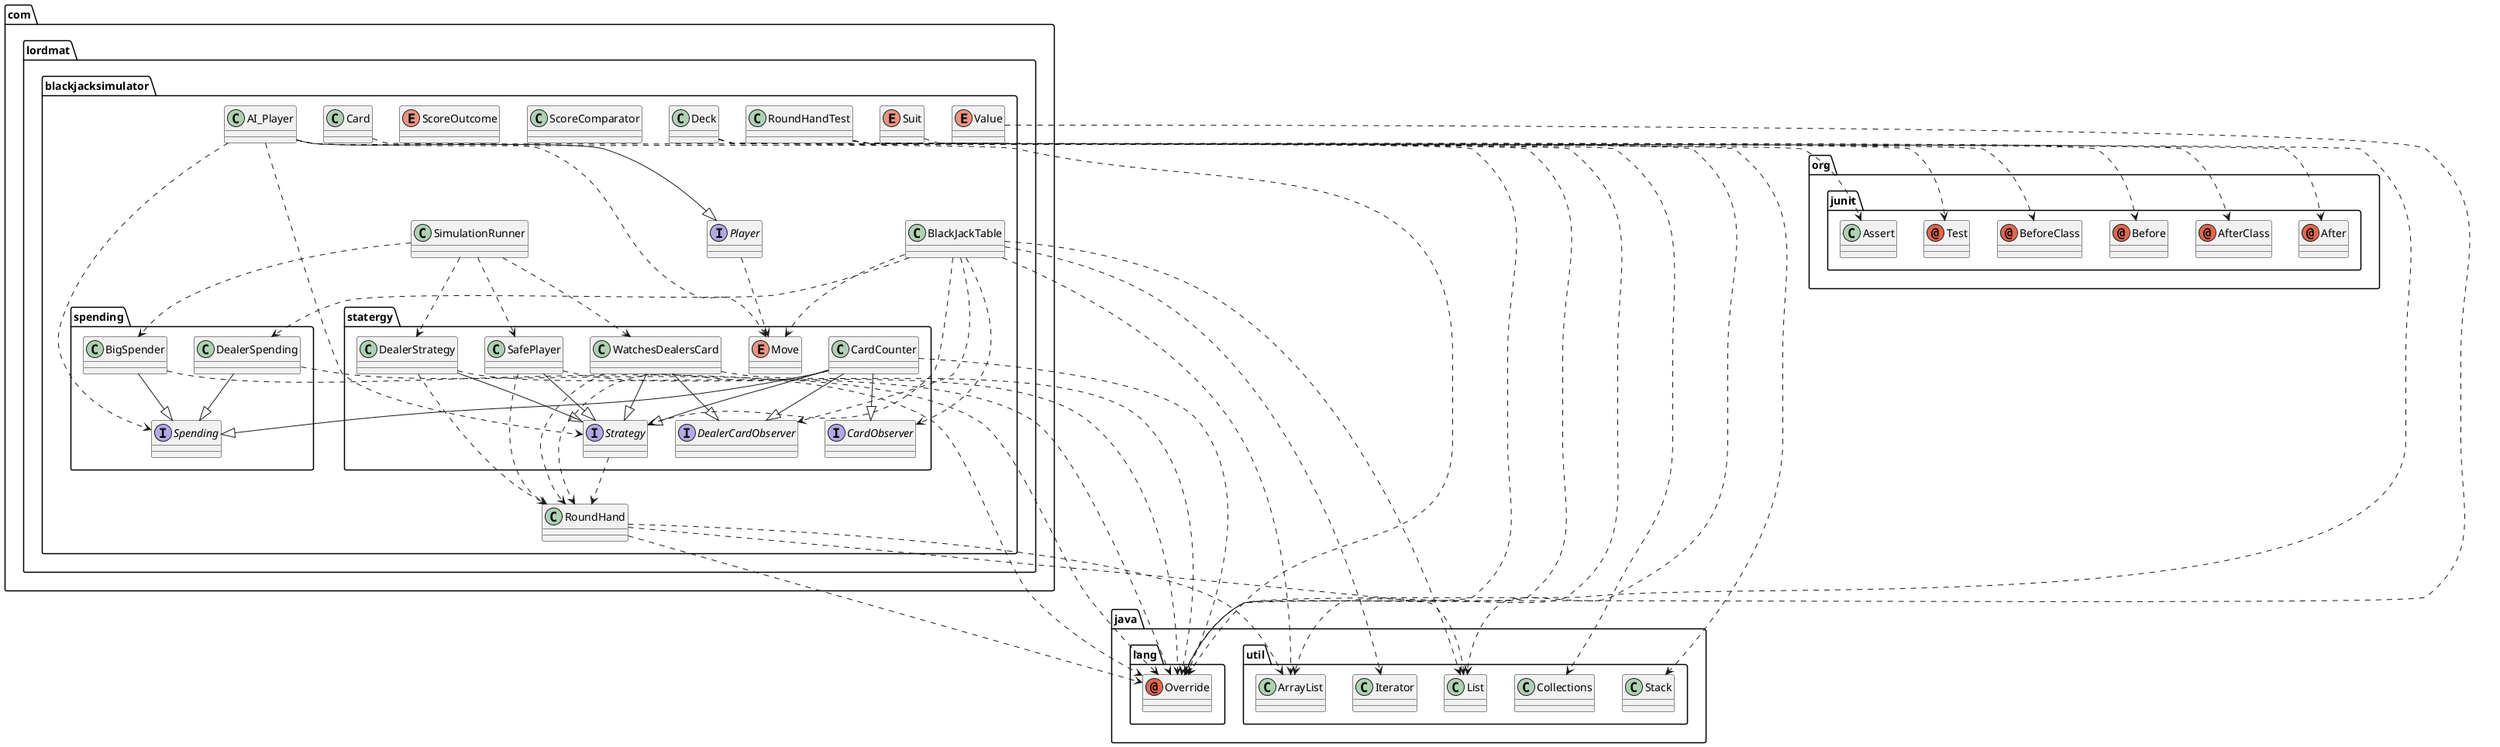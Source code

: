 @startuml
annotation java.lang.Override
annotation org.junit.After
annotation org.junit.AfterClass
annotation org.junit.Before
annotation org.junit.BeforeClass
annotation org.junit.Test
class com.lordmat.blackjacksimulator.AI_Player
class com.lordmat.blackjacksimulator.BlackJackTable
class com.lordmat.blackjacksimulator.Card
class com.lordmat.blackjacksimulator.Deck
class com.lordmat.blackjacksimulator.RoundHand
class com.lordmat.blackjacksimulator.RoundHandTest
class com.lordmat.blackjacksimulator.ScoreComparator
class com.lordmat.blackjacksimulator.SimulationRunner
class com.lordmat.blackjacksimulator.spending.BigSpender
class com.lordmat.blackjacksimulator.spending.DealerSpending
class com.lordmat.blackjacksimulator.statergy.CardCounter
class com.lordmat.blackjacksimulator.statergy.DealerStrategy
class com.lordmat.blackjacksimulator.statergy.SafePlayer
class com.lordmat.blackjacksimulator.statergy.WatchesDealersCard
class java.util.ArrayList
class java.util.Collections
class java.util.Iterator
class java.util.List
class java.util.Stack
class org.junit.Assert
enum com.lordmat.blackjacksimulator.ScoreOutcome
enum com.lordmat.blackjacksimulator.Suit
enum com.lordmat.blackjacksimulator.Value
enum com.lordmat.blackjacksimulator.statergy.Move
interface com.lordmat.blackjacksimulator.Player
interface com.lordmat.blackjacksimulator.spending.Spending
interface com.lordmat.blackjacksimulator.statergy.CardObserver
interface com.lordmat.blackjacksimulator.statergy.DealerCardObserver
interface com.lordmat.blackjacksimulator.statergy.Strategy
com.lordmat.blackjacksimulator.AI_Player ..> java.lang.Override
com.lordmat.blackjacksimulator.AI_Player ..> com.lordmat.blackjacksimulator.statergy.Move
com.lordmat.blackjacksimulator.AI_Player --|> com.lordmat.blackjacksimulator.Player
com.lordmat.blackjacksimulator.AI_Player ..> com.lordmat.blackjacksimulator.spending.Spending
com.lordmat.blackjacksimulator.AI_Player ..> com.lordmat.blackjacksimulator.statergy.Strategy
com.lordmat.blackjacksimulator.BlackJackTable ..> com.lordmat.blackjacksimulator.spending.DealerSpending
com.lordmat.blackjacksimulator.BlackJackTable ..> java.util.ArrayList
com.lordmat.blackjacksimulator.BlackJackTable ..> java.util.Iterator
com.lordmat.blackjacksimulator.BlackJackTable ..> java.util.List
com.lordmat.blackjacksimulator.BlackJackTable ..> com.lordmat.blackjacksimulator.statergy.Move
com.lordmat.blackjacksimulator.BlackJackTable ..> com.lordmat.blackjacksimulator.statergy.CardObserver
com.lordmat.blackjacksimulator.BlackJackTable ..> com.lordmat.blackjacksimulator.statergy.DealerCardObserver
com.lordmat.blackjacksimulator.BlackJackTable ..> com.lordmat.blackjacksimulator.statergy.Strategy
com.lordmat.blackjacksimulator.Card ..> java.lang.Override
com.lordmat.blackjacksimulator.Deck ..> java.lang.Override
com.lordmat.blackjacksimulator.Deck ..> java.util.ArrayList
com.lordmat.blackjacksimulator.Deck ..> java.util.Collections
com.lordmat.blackjacksimulator.Deck ..> java.util.List
com.lordmat.blackjacksimulator.Deck ..> java.util.Stack
com.lordmat.blackjacksimulator.RoundHand ..> java.lang.Override
com.lordmat.blackjacksimulator.RoundHand ..> java.util.ArrayList
com.lordmat.blackjacksimulator.RoundHand ..> java.util.List
com.lordmat.blackjacksimulator.RoundHandTest ..> org.junit.After
com.lordmat.blackjacksimulator.RoundHandTest ..> org.junit.AfterClass
com.lordmat.blackjacksimulator.RoundHandTest ..> org.junit.Before
com.lordmat.blackjacksimulator.RoundHandTest ..> org.junit.BeforeClass
com.lordmat.blackjacksimulator.RoundHandTest ..> org.junit.Test
com.lordmat.blackjacksimulator.RoundHandTest ..> org.junit.Assert
com.lordmat.blackjacksimulator.SimulationRunner ..> com.lordmat.blackjacksimulator.spending.BigSpender
com.lordmat.blackjacksimulator.SimulationRunner ..> com.lordmat.blackjacksimulator.statergy.DealerStrategy
com.lordmat.blackjacksimulator.SimulationRunner ..> com.lordmat.blackjacksimulator.statergy.SafePlayer
com.lordmat.blackjacksimulator.SimulationRunner ..> com.lordmat.blackjacksimulator.statergy.WatchesDealersCard
com.lordmat.blackjacksimulator.spending.BigSpender ..> java.lang.Override
com.lordmat.blackjacksimulator.spending.BigSpender --|> com.lordmat.blackjacksimulator.spending.Spending
com.lordmat.blackjacksimulator.spending.DealerSpending ..> java.lang.Override
com.lordmat.blackjacksimulator.spending.DealerSpending --|> com.lordmat.blackjacksimulator.spending.Spending
com.lordmat.blackjacksimulator.statergy.CardCounter ..> java.lang.Override
com.lordmat.blackjacksimulator.statergy.CardCounter ..> com.lordmat.blackjacksimulator.RoundHand
com.lordmat.blackjacksimulator.statergy.CardCounter --|> com.lordmat.blackjacksimulator.spending.Spending
com.lordmat.blackjacksimulator.statergy.CardCounter --|> com.lordmat.blackjacksimulator.statergy.CardObserver
com.lordmat.blackjacksimulator.statergy.CardCounter --|> com.lordmat.blackjacksimulator.statergy.DealerCardObserver
com.lordmat.blackjacksimulator.statergy.CardCounter --|> com.lordmat.blackjacksimulator.statergy.Strategy
com.lordmat.blackjacksimulator.statergy.DealerStrategy ..> java.lang.Override
com.lordmat.blackjacksimulator.statergy.DealerStrategy ..> com.lordmat.blackjacksimulator.RoundHand
com.lordmat.blackjacksimulator.statergy.DealerStrategy --|> com.lordmat.blackjacksimulator.statergy.Strategy
com.lordmat.blackjacksimulator.statergy.SafePlayer ..> java.lang.Override
com.lordmat.blackjacksimulator.statergy.SafePlayer ..> com.lordmat.blackjacksimulator.RoundHand
com.lordmat.blackjacksimulator.statergy.SafePlayer --|> com.lordmat.blackjacksimulator.statergy.Strategy
com.lordmat.blackjacksimulator.statergy.WatchesDealersCard ..> java.lang.Override
com.lordmat.blackjacksimulator.statergy.WatchesDealersCard ..> com.lordmat.blackjacksimulator.RoundHand
com.lordmat.blackjacksimulator.statergy.WatchesDealersCard --|> com.lordmat.blackjacksimulator.statergy.DealerCardObserver
com.lordmat.blackjacksimulator.statergy.WatchesDealersCard --|> com.lordmat.blackjacksimulator.statergy.Strategy
com.lordmat.blackjacksimulator.Suit ..> java.lang.Override
com.lordmat.blackjacksimulator.Value ..> java.lang.Override
com.lordmat.blackjacksimulator.Player ..> com.lordmat.blackjacksimulator.statergy.Move
com.lordmat.blackjacksimulator.statergy.Strategy ..> com.lordmat.blackjacksimulator.RoundHand
@enduml
